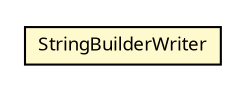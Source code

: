#!/usr/local/bin/dot
#
# Class diagram 
# Generated by UMLGraph version R5_6 (http://www.umlgraph.org/)
#

digraph G {
	edge [fontname="Trebuchet MS",fontsize=10,labelfontname="Trebuchet MS",labelfontsize=10];
	node [fontname="Trebuchet MS",fontsize=10,shape=plaintext];
	nodesep=0.25;
	ranksep=0.5;
	// se.cambio.cds.util.StringBuilderWriter
	c327850 [label=<<table title="se.cambio.cds.util.StringBuilderWriter" border="0" cellborder="1" cellspacing="0" cellpadding="2" port="p" bgcolor="lemonChiffon" href="./StringBuilderWriter.html">
		<tr><td><table border="0" cellspacing="0" cellpadding="1">
<tr><td align="center" balign="center"><font face="Trebuchet MS"> StringBuilderWriter </font></td></tr>
		</table></td></tr>
		</table>>, URL="./StringBuilderWriter.html", fontname="Trebuchet MS", fontcolor="black", fontsize=9.0];
}

